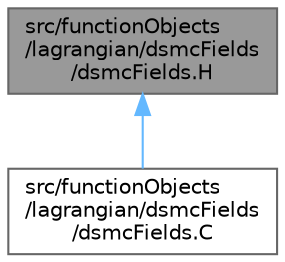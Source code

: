 digraph "src/functionObjects/lagrangian/dsmcFields/dsmcFields.H"
{
 // LATEX_PDF_SIZE
  bgcolor="transparent";
  edge [fontname=Helvetica,fontsize=10,labelfontname=Helvetica,labelfontsize=10];
  node [fontname=Helvetica,fontsize=10,shape=box,height=0.2,width=0.4];
  Node1 [id="Node000001",label="src/functionObjects\l/lagrangian/dsmcFields\l/dsmcFields.H",height=0.2,width=0.4,color="gray40", fillcolor="grey60", style="filled", fontcolor="black",tooltip=" "];
  Node1 -> Node2 [id="edge1_Node000001_Node000002",dir="back",color="steelblue1",style="solid",tooltip=" "];
  Node2 [id="Node000002",label="src/functionObjects\l/lagrangian/dsmcFields\l/dsmcFields.C",height=0.2,width=0.4,color="grey40", fillcolor="white", style="filled",URL="$dsmcFields_8C.html",tooltip=" "];
}
